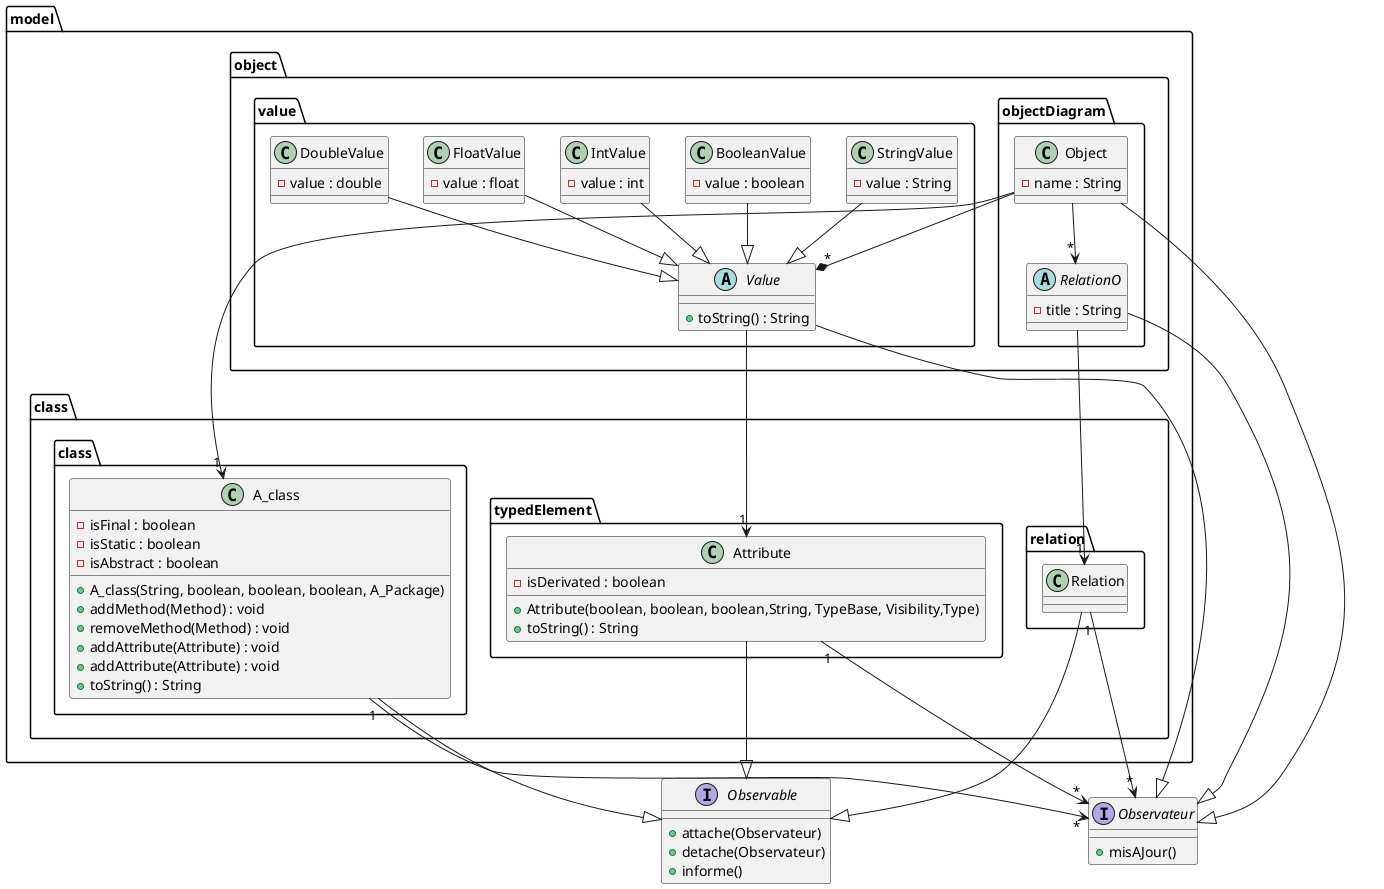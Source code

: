 @startuml


	interface Observable {
		+ attache(Observateur)
		+ detache(Observateur)
		+ informe()
	}

	interface Observateur {
		+ misAJour()
	}


package model.class <<folder>> {

	package model.class.typedElement <<folder>> {

		class Attribute {
			- isDerivated : boolean

			+ Attribute(boolean, boolean, boolean,String, TypeBase, Visibility,Type)
			+ toString() : String
		}
	}
	package model.class.class <<folder>> {

		 class A_class {
		  - isFinal : boolean
		  - isStatic : boolean
		  - isAbstract : boolean

		  + A_class(String, boolean, boolean, boolean, A_Package)
		  + addMethod(Method) : void
		  + removeMethod(Method) : void
		  + addAttribute(Attribute) : void
		  + addAttribute(Attribute) : void
		  + toString() : String
		}
	}

	package model.class.relation <<folder>> {

	}

	package model.class.relation <<folder>> {
		class Relation {
		}
	}

	Relation --|> Observable
	Attribute --|> Observable
	A_class --|> Observable

	Relation "1" --> "*" Observateur
	Attribute "1" --> "*" Observateur
	A_class "1" --> "*" Observateur
}



package model.object.objectDiagram <<folder>> {

	 class Object {
	  - name : String
	 }

	 abstract class RelationO{
		- title : String
	}

	package model.object.value <<folder>> {

		 abstract class Value {
		   + toString() : String
		 }

		 class IntValue {
		  - value : int
		 }
		 class FloatValue {
		   - value : float
		 }
		 class DoubleValue {
		   - value : double
		 }
		 class StringValue {
		   - value : String
		 }
		 class BooleanValue {
		   - value : boolean
		 }

	}

	RelationO  --> "1" Relation
	A_class "1" <-- Object
	Object --> "*" RelationO
	Object --* "*" Value

	Value --> "1" Attribute

	IntValue --|> Value
	FloatValue --|> Value
	DoubleValue --|> Value
	StringValue --|> Value
	BooleanValue --|> Value

	Value --|> Observateur
	RelationO --|> Observateur
	Object --|> Observateur
}






@enduml